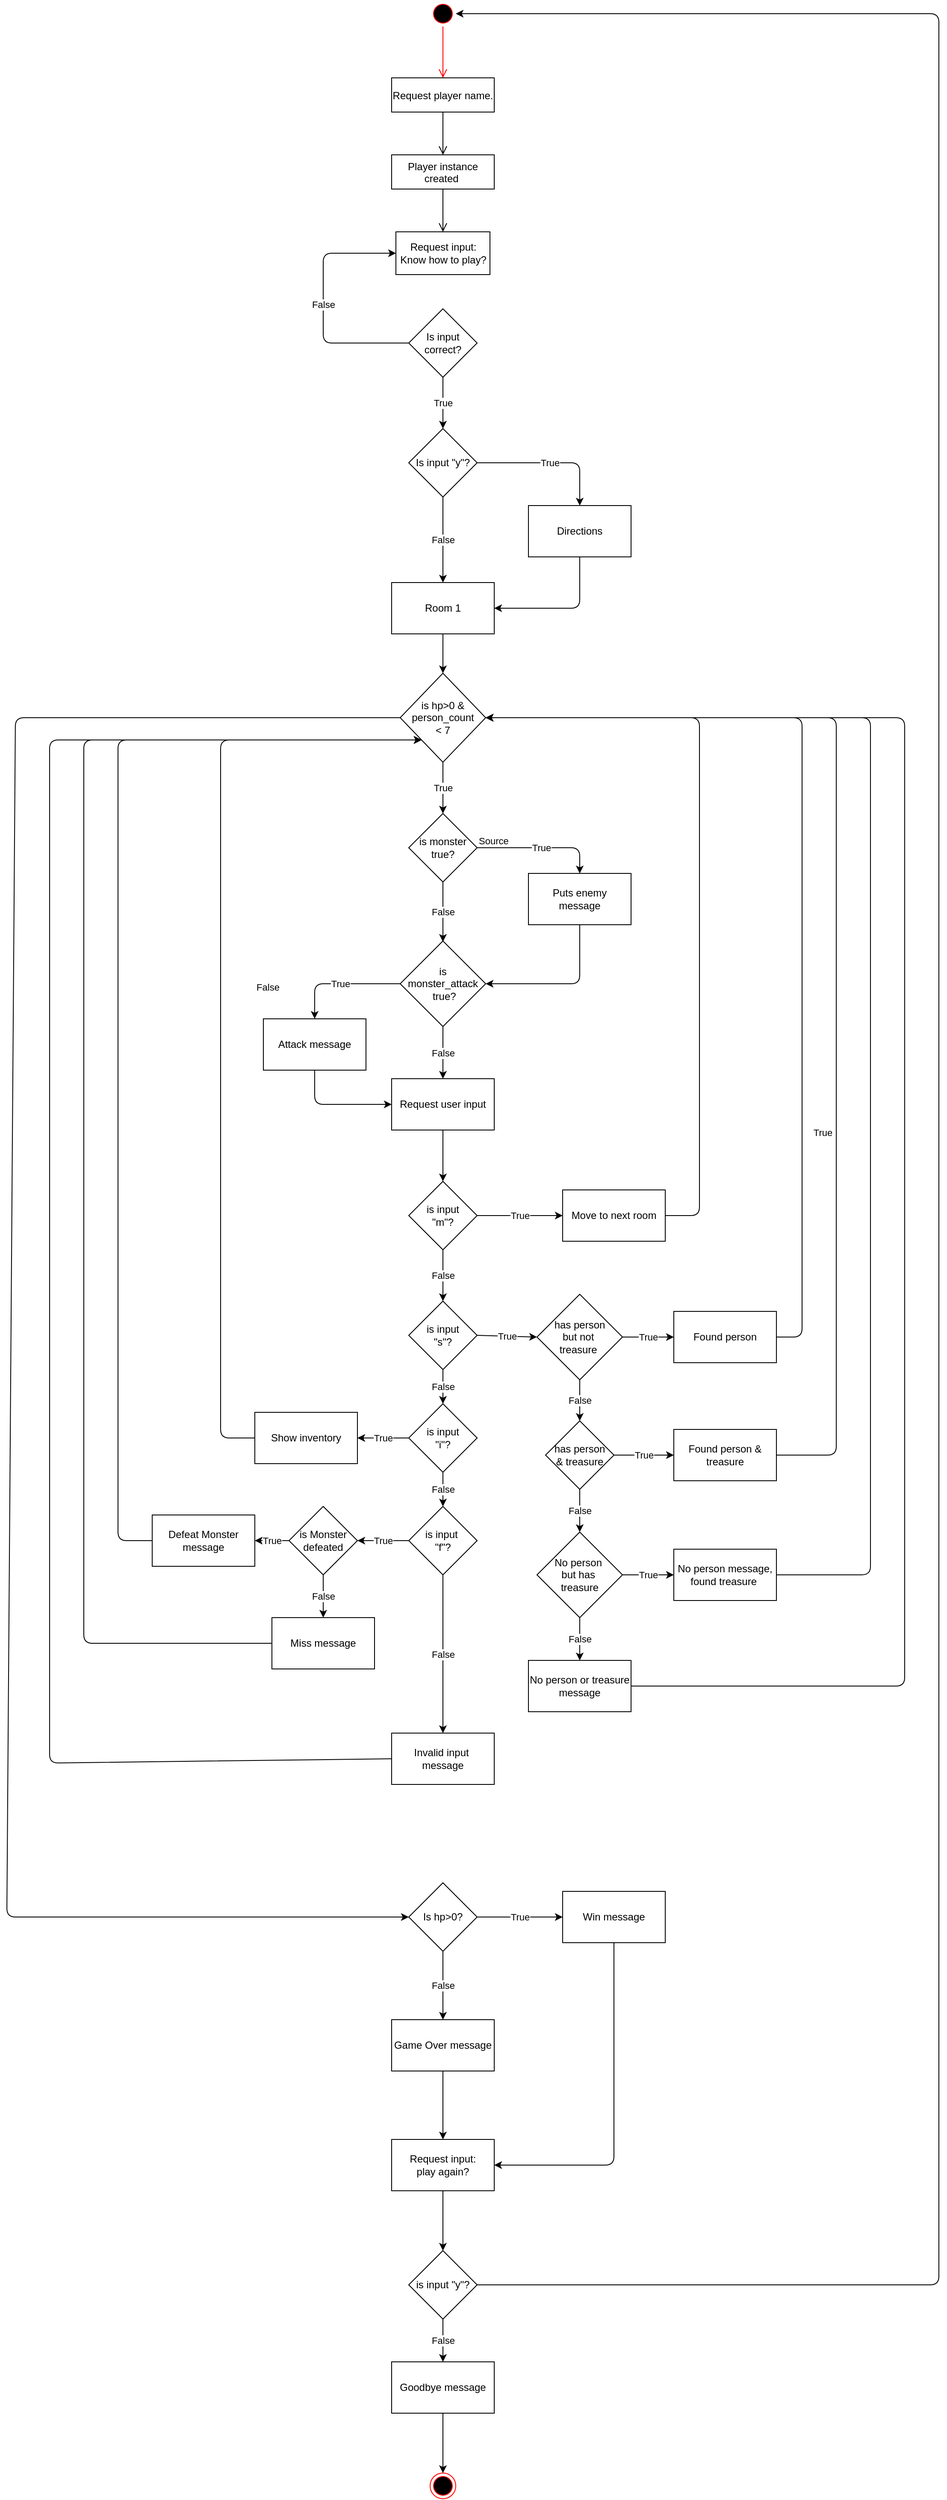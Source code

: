 <mxfile version="14.5.1" type="device"><diagram name="Page-1" id="e7e014a7-5840-1c2e-5031-d8a46d1fe8dd"><mxGraphModel dx="1577" dy="1023" grid="1" gridSize="10" guides="1" tooltips="1" connect="1" arrows="1" fold="1" page="1" pageScale="1" pageWidth="1169" pageHeight="826" background="#ffffff" math="0" shadow="0"><root><mxCell id="0"/><mxCell id="1" parent="0"/><mxCell id="lTZF57YdYYi-xxt3g7h9-41" value="" style="ellipse;html=1;shape=startState;fillColor=#000000;strokeColor=#ff0000;" vertex="1" parent="1"><mxGeometry x="565" y="40" width="30" height="30" as="geometry"/></mxCell><mxCell id="lTZF57YdYYi-xxt3g7h9-42" value="" style="edgeStyle=orthogonalEdgeStyle;html=1;verticalAlign=bottom;endArrow=open;endSize=8;strokeColor=#ff0000;entryX=0.5;entryY=0;entryDx=0;entryDy=0;" edge="1" source="lTZF57YdYYi-xxt3g7h9-41" parent="1" target="lTZF57YdYYi-xxt3g7h9-46"><mxGeometry relative="1" as="geometry"><mxPoint x="585" y="130" as="targetPoint"/></mxGeometry></mxCell><mxCell id="lTZF57YdYYi-xxt3g7h9-46" value="Request player name." style="fontStyle=0;" vertex="1" parent="1"><mxGeometry x="520" y="130" width="120" height="40" as="geometry"/></mxCell><mxCell id="lTZF57YdYYi-xxt3g7h9-47" value="Player instance&#10;created " style="fontStyle=0;" vertex="1" parent="1"><mxGeometry x="520" y="220" width="120" height="40" as="geometry"/></mxCell><mxCell id="lTZF57YdYYi-xxt3g7h9-48" value="" style="endArrow=open;startArrow=none;endFill=0;startFill=0;endSize=8;html=1;verticalAlign=bottom;labelBackgroundColor=none;strokeWidth=1;exitX=0.5;exitY=1;exitDx=0;exitDy=0;entryX=0.5;entryY=0;entryDx=0;entryDy=0;" edge="1" parent="1" source="lTZF57YdYYi-xxt3g7h9-46" target="lTZF57YdYYi-xxt3g7h9-47"><mxGeometry width="160" relative="1" as="geometry"><mxPoint x="540" y="250" as="sourcePoint"/><mxPoint x="700" y="250" as="targetPoint"/></mxGeometry></mxCell><mxCell id="lTZF57YdYYi-xxt3g7h9-50" value="" style="endArrow=open;startArrow=none;endFill=0;startFill=0;endSize=8;html=1;verticalAlign=bottom;labelBackgroundColor=none;strokeWidth=1;exitX=0.5;exitY=1;exitDx=0;exitDy=0;entryX=0.5;entryY=0;entryDx=0;entryDy=0;" edge="1" parent="1" source="lTZF57YdYYi-xxt3g7h9-47"><mxGeometry width="160" relative="1" as="geometry"><mxPoint x="540" y="430" as="sourcePoint"/><mxPoint x="580" y="310" as="targetPoint"/></mxGeometry></mxCell><mxCell id="lTZF57YdYYi-xxt3g7h9-70" value="Request input:&lt;br&gt;Know how to play?" style="html=1;" vertex="1" parent="1"><mxGeometry x="525" y="310" width="110" height="50" as="geometry"/></mxCell><mxCell id="lTZF57YdYYi-xxt3g7h9-71" value="Is input&lt;br&gt;correct?" style="rhombus;whiteSpace=wrap;html=1;" vertex="1" parent="1"><mxGeometry x="540" y="400" width="80" height="80" as="geometry"/></mxCell><mxCell id="lTZF57YdYYi-xxt3g7h9-73" value="" style="endArrow=classic;html=1;exitX=0;exitY=0.5;exitDx=0;exitDy=0;entryX=0;entryY=0.5;entryDx=0;entryDy=0;" edge="1" parent="1" source="lTZF57YdYYi-xxt3g7h9-71" target="lTZF57YdYYi-xxt3g7h9-70"><mxGeometry relative="1" as="geometry"><mxPoint x="520" y="490" as="sourcePoint"/><mxPoint x="440" y="330" as="targetPoint"/><Array as="points"><mxPoint x="440" y="440"/><mxPoint x="440" y="335"/></Array></mxGeometry></mxCell><mxCell id="lTZF57YdYYi-xxt3g7h9-74" value="False" style="edgeLabel;resizable=0;html=1;align=center;verticalAlign=middle;" connectable="0" vertex="1" parent="lTZF57YdYYi-xxt3g7h9-73"><mxGeometry relative="1" as="geometry"/></mxCell><mxCell id="lTZF57YdYYi-xxt3g7h9-76" value="Is input &quot;y&quot;?" style="rhombus;whiteSpace=wrap;html=1;" vertex="1" parent="1"><mxGeometry x="540" y="540.0" width="80" height="80" as="geometry"/></mxCell><mxCell id="lTZF57YdYYi-xxt3g7h9-77" value="" style="endArrow=classic;html=1;entryX=0.5;entryY=0;entryDx=0;entryDy=0;exitX=0.5;exitY=1;exitDx=0;exitDy=0;" edge="1" parent="1" source="lTZF57YdYYi-xxt3g7h9-71" target="lTZF57YdYYi-xxt3g7h9-76"><mxGeometry relative="1" as="geometry"><mxPoint x="520" y="480" as="sourcePoint"/><mxPoint x="620" y="480" as="targetPoint"/></mxGeometry></mxCell><mxCell id="lTZF57YdYYi-xxt3g7h9-78" value="True" style="edgeLabel;resizable=0;html=1;align=center;verticalAlign=middle;" connectable="0" vertex="1" parent="lTZF57YdYYi-xxt3g7h9-77"><mxGeometry relative="1" as="geometry"/></mxCell><mxCell id="lTZF57YdYYi-xxt3g7h9-79" value="Directions" style="rounded=0;whiteSpace=wrap;html=1;" vertex="1" parent="1"><mxGeometry x="680" y="630" width="120" height="60" as="geometry"/></mxCell><mxCell id="lTZF57YdYYi-xxt3g7h9-80" value="Room 1" style="rounded=0;whiteSpace=wrap;html=1;" vertex="1" parent="1"><mxGeometry x="520" y="720" width="120" height="60" as="geometry"/></mxCell><mxCell id="lTZF57YdYYi-xxt3g7h9-81" value="" style="endArrow=classic;html=1;exitX=0.5;exitY=1;exitDx=0;exitDy=0;entryX=0.5;entryY=0;entryDx=0;entryDy=0;" edge="1" parent="1" source="lTZF57YdYYi-xxt3g7h9-76" target="lTZF57YdYYi-xxt3g7h9-80"><mxGeometry relative="1" as="geometry"><mxPoint x="520" y="710" as="sourcePoint"/><mxPoint x="620" y="710" as="targetPoint"/></mxGeometry></mxCell><mxCell id="lTZF57YdYYi-xxt3g7h9-82" value="False" style="edgeLabel;resizable=0;html=1;align=center;verticalAlign=middle;" connectable="0" vertex="1" parent="lTZF57YdYYi-xxt3g7h9-81"><mxGeometry relative="1" as="geometry"/></mxCell><mxCell id="lTZF57YdYYi-xxt3g7h9-83" value="" style="endArrow=classic;html=1;exitX=1;exitY=0.5;exitDx=0;exitDy=0;entryX=0.5;entryY=0;entryDx=0;entryDy=0;" edge="1" parent="1" source="lTZF57YdYYi-xxt3g7h9-76" target="lTZF57YdYYi-xxt3g7h9-79"><mxGeometry relative="1" as="geometry"><mxPoint x="520" y="710" as="sourcePoint"/><mxPoint x="620" y="710" as="targetPoint"/><Array as="points"><mxPoint x="740" y="580"/></Array></mxGeometry></mxCell><mxCell id="lTZF57YdYYi-xxt3g7h9-84" value="True" style="edgeLabel;resizable=0;html=1;align=center;verticalAlign=middle;" connectable="0" vertex="1" parent="lTZF57YdYYi-xxt3g7h9-83"><mxGeometry relative="1" as="geometry"/></mxCell><mxCell id="lTZF57YdYYi-xxt3g7h9-85" value="" style="endArrow=classic;html=1;exitX=0.5;exitY=1;exitDx=0;exitDy=0;entryX=1;entryY=0.5;entryDx=0;entryDy=0;" edge="1" parent="1" source="lTZF57YdYYi-xxt3g7h9-79" target="lTZF57YdYYi-xxt3g7h9-80"><mxGeometry width="50" height="50" relative="1" as="geometry"><mxPoint x="550" y="880" as="sourcePoint"/><mxPoint x="600" y="830" as="targetPoint"/><Array as="points"><mxPoint x="740" y="750"/></Array></mxGeometry></mxCell><mxCell id="lTZF57YdYYi-xxt3g7h9-86" value="is hp&amp;gt;0 &amp;amp;&lt;br&gt;person_count&lt;br&gt;&amp;lt; 7" style="rhombus;whiteSpace=wrap;html=1;" vertex="1" parent="1"><mxGeometry x="530" y="826" width="100" height="104" as="geometry"/></mxCell><mxCell id="lTZF57YdYYi-xxt3g7h9-87" value="" style="endArrow=classic;html=1;exitX=0.5;exitY=1;exitDx=0;exitDy=0;entryX=0.5;entryY=0;entryDx=0;entryDy=0;" edge="1" parent="1" source="lTZF57YdYYi-xxt3g7h9-80" target="lTZF57YdYYi-xxt3g7h9-86"><mxGeometry width="50" height="50" relative="1" as="geometry"><mxPoint x="550" y="910" as="sourcePoint"/><mxPoint x="600" y="860" as="targetPoint"/></mxGeometry></mxCell><mxCell id="lTZF57YdYYi-xxt3g7h9-88" value="" style="endArrow=classic;html=1;exitX=0;exitY=0.5;exitDx=0;exitDy=0;" edge="1" parent="1" source="lTZF57YdYYi-xxt3g7h9-86" target="lTZF57YdYYi-xxt3g7h9-175"><mxGeometry relative="1" as="geometry"><mxPoint x="520" y="920" as="sourcePoint"/><mxPoint x="80" y="2170" as="targetPoint"/><Array as="points"><mxPoint x="80" y="878"/><mxPoint x="70" y="2280"/></Array></mxGeometry></mxCell><mxCell id="lTZF57YdYYi-xxt3g7h9-89" value="False" style="edgeLabel;resizable=0;html=1;align=center;verticalAlign=middle;" connectable="0" vertex="1" parent="lTZF57YdYYi-xxt3g7h9-88"><mxGeometry relative="1" as="geometry"><mxPoint x="300" y="-396" as="offset"/></mxGeometry></mxCell><mxCell id="lTZF57YdYYi-xxt3g7h9-90" value="" style="endArrow=classic;html=1;exitX=0.5;exitY=1;exitDx=0;exitDy=0;" edge="1" parent="1" source="lTZF57YdYYi-xxt3g7h9-86"><mxGeometry relative="1" as="geometry"><mxPoint x="520" y="920" as="sourcePoint"/><mxPoint x="580" y="990" as="targetPoint"/></mxGeometry></mxCell><mxCell id="lTZF57YdYYi-xxt3g7h9-91" value="True" style="edgeLabel;resizable=0;html=1;align=center;verticalAlign=middle;" connectable="0" vertex="1" parent="lTZF57YdYYi-xxt3g7h9-90"><mxGeometry relative="1" as="geometry"/></mxCell><mxCell id="lTZF57YdYYi-xxt3g7h9-92" value="is monster&lt;br&gt;true?" style="rhombus;whiteSpace=wrap;html=1;" vertex="1" parent="1"><mxGeometry x="540" y="990" width="80" height="80" as="geometry"/></mxCell><mxCell id="lTZF57YdYYi-xxt3g7h9-94" value="Puts enemy &lt;br&gt;message" style="rounded=0;whiteSpace=wrap;html=1;" vertex="1" parent="1"><mxGeometry x="680" y="1060" width="120" height="60" as="geometry"/></mxCell><mxCell id="lTZF57YdYYi-xxt3g7h9-95" value="" style="endArrow=classic;html=1;exitX=1;exitY=0.5;exitDx=0;exitDy=0;entryX=0.5;entryY=0;entryDx=0;entryDy=0;" edge="1" parent="1" source="lTZF57YdYYi-xxt3g7h9-92" target="lTZF57YdYYi-xxt3g7h9-94"><mxGeometry relative="1" as="geometry"><mxPoint x="490" y="1050" as="sourcePoint"/><mxPoint x="650" y="1050" as="targetPoint"/><Array as="points"><mxPoint x="740" y="1030"/></Array></mxGeometry></mxCell><mxCell id="lTZF57YdYYi-xxt3g7h9-96" value="True" style="edgeLabel;resizable=0;html=1;align=center;verticalAlign=middle;" connectable="0" vertex="1" parent="lTZF57YdYYi-xxt3g7h9-95"><mxGeometry relative="1" as="geometry"/></mxCell><mxCell id="lTZF57YdYYi-xxt3g7h9-97" value="Source" style="edgeLabel;resizable=0;html=1;align=left;verticalAlign=bottom;" connectable="0" vertex="1" parent="lTZF57YdYYi-xxt3g7h9-95"><mxGeometry x="-1" relative="1" as="geometry"/></mxCell><mxCell id="lTZF57YdYYi-xxt3g7h9-98" value="" style="endArrow=classic;html=1;exitX=0.5;exitY=1;exitDx=0;exitDy=0;entryX=0.5;entryY=0;entryDx=0;entryDy=0;" edge="1" parent="1" source="lTZF57YdYYi-xxt3g7h9-92"><mxGeometry relative="1" as="geometry"><mxPoint x="520" y="1050" as="sourcePoint"/><mxPoint x="580" y="1140" as="targetPoint"/></mxGeometry></mxCell><mxCell id="lTZF57YdYYi-xxt3g7h9-99" value="False" style="edgeLabel;resizable=0;html=1;align=center;verticalAlign=middle;" connectable="0" vertex="1" parent="lTZF57YdYYi-xxt3g7h9-98"><mxGeometry relative="1" as="geometry"/></mxCell><mxCell id="lTZF57YdYYi-xxt3g7h9-100" value="" style="endArrow=classic;html=1;exitX=0.5;exitY=1;exitDx=0;exitDy=0;entryX=1;entryY=0.5;entryDx=0;entryDy=0;" edge="1" parent="1" source="lTZF57YdYYi-xxt3g7h9-94" target="lTZF57YdYYi-xxt3g7h9-101"><mxGeometry width="50" height="50" relative="1" as="geometry"><mxPoint x="550" y="1070" as="sourcePoint"/><mxPoint x="640" y="1170" as="targetPoint"/><Array as="points"><mxPoint x="740" y="1189"/></Array></mxGeometry></mxCell><mxCell id="lTZF57YdYYi-xxt3g7h9-101" value="is &lt;br&gt;monster_attack&lt;br&gt;&amp;nbsp;true?" style="rhombus;whiteSpace=wrap;html=1;" vertex="1" parent="1"><mxGeometry x="530" y="1139" width="100" height="100" as="geometry"/></mxCell><mxCell id="lTZF57YdYYi-xxt3g7h9-102" value="Request user input" style="rounded=0;whiteSpace=wrap;html=1;" vertex="1" parent="1"><mxGeometry x="520" y="1300" width="120" height="60" as="geometry"/></mxCell><mxCell id="lTZF57YdYYi-xxt3g7h9-103" value="Attack message" style="rounded=0;whiteSpace=wrap;html=1;" vertex="1" parent="1"><mxGeometry x="370" y="1230" width="120" height="60" as="geometry"/></mxCell><mxCell id="lTZF57YdYYi-xxt3g7h9-105" value="" style="endArrow=classic;html=1;entryX=0.5;entryY=0;entryDx=0;entryDy=0;exitX=0;exitY=0.5;exitDx=0;exitDy=0;" edge="1" parent="1" source="lTZF57YdYYi-xxt3g7h9-101" target="lTZF57YdYYi-xxt3g7h9-103"><mxGeometry relative="1" as="geometry"><mxPoint x="520" y="1260" as="sourcePoint"/><mxPoint x="620" y="1260" as="targetPoint"/><Array as="points"><mxPoint x="430" y="1189"/></Array></mxGeometry></mxCell><mxCell id="lTZF57YdYYi-xxt3g7h9-106" value="True" style="edgeLabel;resizable=0;html=1;align=center;verticalAlign=middle;" connectable="0" vertex="1" parent="lTZF57YdYYi-xxt3g7h9-105"><mxGeometry relative="1" as="geometry"/></mxCell><mxCell id="lTZF57YdYYi-xxt3g7h9-108" value="" style="endArrow=classic;html=1;exitX=0.5;exitY=1;exitDx=0;exitDy=0;entryX=0.5;entryY=0;entryDx=0;entryDy=0;" edge="1" parent="1" source="lTZF57YdYYi-xxt3g7h9-101" target="lTZF57YdYYi-xxt3g7h9-102"><mxGeometry relative="1" as="geometry"><mxPoint x="520" y="1420" as="sourcePoint"/><mxPoint x="620" y="1420" as="targetPoint"/></mxGeometry></mxCell><mxCell id="lTZF57YdYYi-xxt3g7h9-109" value="False" style="edgeLabel;resizable=0;html=1;align=center;verticalAlign=middle;" connectable="0" vertex="1" parent="lTZF57YdYYi-xxt3g7h9-108"><mxGeometry relative="1" as="geometry"/></mxCell><mxCell id="lTZF57YdYYi-xxt3g7h9-110" value="" style="endArrow=classic;html=1;exitX=0.5;exitY=1;exitDx=0;exitDy=0;entryX=0;entryY=0.5;entryDx=0;entryDy=0;" edge="1" parent="1" source="lTZF57YdYYi-xxt3g7h9-103" target="lTZF57YdYYi-xxt3g7h9-102"><mxGeometry width="50" height="50" relative="1" as="geometry"><mxPoint x="550" y="1450" as="sourcePoint"/><mxPoint x="600" y="1400" as="targetPoint"/><Array as="points"><mxPoint x="430" y="1330"/></Array></mxGeometry></mxCell><mxCell id="lTZF57YdYYi-xxt3g7h9-113" value="is input&lt;br&gt;&quot;m&quot;?" style="rhombus;whiteSpace=wrap;html=1;" vertex="1" parent="1"><mxGeometry x="540" y="1420" width="80" height="80" as="geometry"/></mxCell><mxCell id="lTZF57YdYYi-xxt3g7h9-114" value="Move to next room" style="rounded=0;whiteSpace=wrap;html=1;" vertex="1" parent="1"><mxGeometry x="720" y="1430" width="120" height="60" as="geometry"/></mxCell><mxCell id="lTZF57YdYYi-xxt3g7h9-115" value="is input&lt;br&gt;&quot;s&quot;?" style="rhombus;whiteSpace=wrap;html=1;" vertex="1" parent="1"><mxGeometry x="540" y="1560" width="80" height="80" as="geometry"/></mxCell><mxCell id="lTZF57YdYYi-xxt3g7h9-116" value="" style="endArrow=classic;html=1;exitX=0.5;exitY=1;exitDx=0;exitDy=0;entryX=0.5;entryY=0;entryDx=0;entryDy=0;" edge="1" parent="1" source="lTZF57YdYYi-xxt3g7h9-102" target="lTZF57YdYYi-xxt3g7h9-113"><mxGeometry width="50" height="50" relative="1" as="geometry"><mxPoint x="520" y="1560" as="sourcePoint"/><mxPoint x="570" y="1510" as="targetPoint"/></mxGeometry></mxCell><mxCell id="lTZF57YdYYi-xxt3g7h9-117" value="" style="endArrow=classic;html=1;exitX=1;exitY=0.5;exitDx=0;exitDy=0;entryX=0;entryY=0.5;entryDx=0;entryDy=0;" edge="1" parent="1" source="lTZF57YdYYi-xxt3g7h9-113" target="lTZF57YdYYi-xxt3g7h9-114"><mxGeometry relative="1" as="geometry"><mxPoint x="500" y="1530" as="sourcePoint"/><mxPoint x="600" y="1530" as="targetPoint"/></mxGeometry></mxCell><mxCell id="lTZF57YdYYi-xxt3g7h9-118" value="True" style="edgeLabel;resizable=0;html=1;align=center;verticalAlign=middle;" connectable="0" vertex="1" parent="lTZF57YdYYi-xxt3g7h9-117"><mxGeometry relative="1" as="geometry"/></mxCell><mxCell id="lTZF57YdYYi-xxt3g7h9-119" value="" style="endArrow=classic;html=1;exitX=0.5;exitY=1;exitDx=0;exitDy=0;entryX=0.5;entryY=0;entryDx=0;entryDy=0;" edge="1" parent="1" source="lTZF57YdYYi-xxt3g7h9-113" target="lTZF57YdYYi-xxt3g7h9-115"><mxGeometry relative="1" as="geometry"><mxPoint x="500" y="1530" as="sourcePoint"/><mxPoint x="600" y="1530" as="targetPoint"/></mxGeometry></mxCell><mxCell id="lTZF57YdYYi-xxt3g7h9-120" value="False" style="edgeLabel;resizable=0;html=1;align=center;verticalAlign=middle;" connectable="0" vertex="1" parent="lTZF57YdYYi-xxt3g7h9-119"><mxGeometry relative="1" as="geometry"/></mxCell><mxCell id="lTZF57YdYYi-xxt3g7h9-122" value="has person&lt;br&gt;but not&amp;nbsp;&lt;br&gt;treasure&amp;nbsp;" style="rhombus;whiteSpace=wrap;html=1;" vertex="1" parent="1"><mxGeometry x="690" y="1552" width="100" height="100" as="geometry"/></mxCell><mxCell id="lTZF57YdYYi-xxt3g7h9-123" value="" style="endArrow=classic;html=1;exitX=1;exitY=0.5;exitDx=0;exitDy=0;entryX=1;entryY=0.5;entryDx=0;entryDy=0;" edge="1" parent="1" source="lTZF57YdYYi-xxt3g7h9-114" target="lTZF57YdYYi-xxt3g7h9-86"><mxGeometry width="50" height="50" relative="1" as="geometry"><mxPoint x="880" y="1400" as="sourcePoint"/><mxPoint x="850" y="1030" as="targetPoint"/><Array as="points"><mxPoint x="880" y="1460"/><mxPoint x="880" y="878"/></Array></mxGeometry></mxCell><mxCell id="lTZF57YdYYi-xxt3g7h9-124" value="" style="endArrow=classic;html=1;exitX=1;exitY=0.5;exitDx=0;exitDy=0;entryX=0;entryY=0.5;entryDx=0;entryDy=0;" edge="1" parent="1" source="lTZF57YdYYi-xxt3g7h9-115" target="lTZF57YdYYi-xxt3g7h9-122"><mxGeometry relative="1" as="geometry"><mxPoint x="670" y="1660" as="sourcePoint"/><mxPoint x="830" y="1660" as="targetPoint"/></mxGeometry></mxCell><mxCell id="lTZF57YdYYi-xxt3g7h9-125" value="True" style="edgeLabel;resizable=0;html=1;align=center;verticalAlign=middle;" connectable="0" vertex="1" parent="lTZF57YdYYi-xxt3g7h9-124"><mxGeometry relative="1" as="geometry"/></mxCell><mxCell id="lTZF57YdYYi-xxt3g7h9-127" value="Found person" style="rounded=0;whiteSpace=wrap;html=1;" vertex="1" parent="1"><mxGeometry x="850" y="1572" width="120" height="60" as="geometry"/></mxCell><mxCell id="lTZF57YdYYi-xxt3g7h9-128" value="has person&lt;br&gt;&amp;amp; treasure" style="rhombus;whiteSpace=wrap;html=1;" vertex="1" parent="1"><mxGeometry x="700" y="1700" width="80" height="80" as="geometry"/></mxCell><mxCell id="lTZF57YdYYi-xxt3g7h9-129" value="" style="endArrow=classic;html=1;exitX=1;exitY=0.5;exitDx=0;exitDy=0;entryX=0;entryY=0.5;entryDx=0;entryDy=0;" edge="1" parent="1" source="lTZF57YdYYi-xxt3g7h9-122" target="lTZF57YdYYi-xxt3g7h9-127"><mxGeometry relative="1" as="geometry"><mxPoint x="700" y="1800" as="sourcePoint"/><mxPoint x="800" y="1800" as="targetPoint"/></mxGeometry></mxCell><mxCell id="lTZF57YdYYi-xxt3g7h9-130" value="True" style="edgeLabel;resizable=0;html=1;align=center;verticalAlign=middle;" connectable="0" vertex="1" parent="lTZF57YdYYi-xxt3g7h9-129"><mxGeometry relative="1" as="geometry"/></mxCell><mxCell id="lTZF57YdYYi-xxt3g7h9-131" value="" style="endArrow=classic;html=1;exitX=0.5;exitY=1;exitDx=0;exitDy=0;" edge="1" parent="1" source="lTZF57YdYYi-xxt3g7h9-122" target="lTZF57YdYYi-xxt3g7h9-128"><mxGeometry relative="1" as="geometry"><mxPoint x="700" y="1800" as="sourcePoint"/><mxPoint x="800" y="1800" as="targetPoint"/></mxGeometry></mxCell><mxCell id="lTZF57YdYYi-xxt3g7h9-132" value="False" style="edgeLabel;resizable=0;html=1;align=center;verticalAlign=middle;" connectable="0" vertex="1" parent="lTZF57YdYYi-xxt3g7h9-131"><mxGeometry relative="1" as="geometry"/></mxCell><mxCell id="lTZF57YdYYi-xxt3g7h9-133" value="Found person &amp;amp; treasure" style="rounded=0;whiteSpace=wrap;html=1;" vertex="1" parent="1"><mxGeometry x="850" y="1710" width="120" height="60" as="geometry"/></mxCell><mxCell id="lTZF57YdYYi-xxt3g7h9-134" value="No person&amp;nbsp;&lt;br&gt;but has&amp;nbsp;&lt;br&gt;treasure" style="rhombus;whiteSpace=wrap;html=1;" vertex="1" parent="1"><mxGeometry x="690" y="1830" width="100" height="100" as="geometry"/></mxCell><mxCell id="lTZF57YdYYi-xxt3g7h9-135" value="" style="endArrow=classic;html=1;exitX=1;exitY=0.5;exitDx=0;exitDy=0;entryX=0;entryY=0.5;entryDx=0;entryDy=0;" edge="1" parent="1" source="lTZF57YdYYi-xxt3g7h9-128" target="lTZF57YdYYi-xxt3g7h9-133"><mxGeometry relative="1" as="geometry"><mxPoint x="700" y="1780" as="sourcePoint"/><mxPoint x="800" y="1780" as="targetPoint"/></mxGeometry></mxCell><mxCell id="lTZF57YdYYi-xxt3g7h9-136" value="True" style="edgeLabel;resizable=0;html=1;align=center;verticalAlign=middle;" connectable="0" vertex="1" parent="lTZF57YdYYi-xxt3g7h9-135"><mxGeometry relative="1" as="geometry"/></mxCell><mxCell id="lTZF57YdYYi-xxt3g7h9-137" value="" style="endArrow=classic;html=1;entryX=0.5;entryY=0;entryDx=0;entryDy=0;" edge="1" parent="1" target="lTZF57YdYYi-xxt3g7h9-134"><mxGeometry relative="1" as="geometry"><mxPoint x="740" y="1780" as="sourcePoint"/><mxPoint x="800" y="1780" as="targetPoint"/></mxGeometry></mxCell><mxCell id="lTZF57YdYYi-xxt3g7h9-138" value="False" style="edgeLabel;resizable=0;html=1;align=center;verticalAlign=middle;" connectable="0" vertex="1" parent="lTZF57YdYYi-xxt3g7h9-137"><mxGeometry relative="1" as="geometry"/></mxCell><mxCell id="lTZF57YdYYi-xxt3g7h9-139" value="No person message,&lt;br&gt;found treasure&amp;nbsp;" style="rounded=0;whiteSpace=wrap;html=1;" vertex="1" parent="1"><mxGeometry x="850" y="1850" width="120" height="60" as="geometry"/></mxCell><mxCell id="lTZF57YdYYi-xxt3g7h9-140" value="No person or treasure message" style="rounded=0;whiteSpace=wrap;html=1;" vertex="1" parent="1"><mxGeometry x="680" y="1980" width="120" height="60" as="geometry"/></mxCell><mxCell id="lTZF57YdYYi-xxt3g7h9-141" value="" style="endArrow=classic;html=1;exitX=1;exitY=0.5;exitDx=0;exitDy=0;entryX=0;entryY=0.5;entryDx=0;entryDy=0;" edge="1" parent="1" source="lTZF57YdYYi-xxt3g7h9-134" target="lTZF57YdYYi-xxt3g7h9-139"><mxGeometry relative="1" as="geometry"><mxPoint x="690" y="2010" as="sourcePoint"/><mxPoint x="790" y="2010" as="targetPoint"/></mxGeometry></mxCell><mxCell id="lTZF57YdYYi-xxt3g7h9-142" value="True" style="edgeLabel;resizable=0;html=1;align=center;verticalAlign=middle;" connectable="0" vertex="1" parent="lTZF57YdYYi-xxt3g7h9-141"><mxGeometry relative="1" as="geometry"/></mxCell><mxCell id="lTZF57YdYYi-xxt3g7h9-143" value="" style="endArrow=classic;html=1;exitX=0.5;exitY=1;exitDx=0;exitDy=0;entryX=0.5;entryY=0;entryDx=0;entryDy=0;" edge="1" parent="1" source="lTZF57YdYYi-xxt3g7h9-134" target="lTZF57YdYYi-xxt3g7h9-140"><mxGeometry relative="1" as="geometry"><mxPoint x="690" y="2010" as="sourcePoint"/><mxPoint x="790" y="2010" as="targetPoint"/></mxGeometry></mxCell><mxCell id="lTZF57YdYYi-xxt3g7h9-144" value="False" style="edgeLabel;resizable=0;html=1;align=center;verticalAlign=middle;" connectable="0" vertex="1" parent="lTZF57YdYYi-xxt3g7h9-143"><mxGeometry relative="1" as="geometry"/></mxCell><mxCell id="lTZF57YdYYi-xxt3g7h9-145" value="" style="endArrow=classic;html=1;exitX=1;exitY=0.5;exitDx=0;exitDy=0;entryX=1;entryY=0.5;entryDx=0;entryDy=0;" edge="1" parent="1" source="lTZF57YdYYi-xxt3g7h9-127" target="lTZF57YdYYi-xxt3g7h9-86"><mxGeometry width="50" height="50" relative="1" as="geometry"><mxPoint x="710" y="1730" as="sourcePoint"/><mxPoint x="630" y="880" as="targetPoint"/><Array as="points"><mxPoint x="1000" y="1602"/><mxPoint x="1000" y="878"/></Array></mxGeometry></mxCell><mxCell id="lTZF57YdYYi-xxt3g7h9-146" value="" style="endArrow=classic;html=1;entryX=1;entryY=0.5;entryDx=0;entryDy=0;exitX=1;exitY=0.5;exitDx=0;exitDy=0;" edge="1" parent="1" source="lTZF57YdYYi-xxt3g7h9-133" target="lTZF57YdYYi-xxt3g7h9-86"><mxGeometry width="50" height="50" relative="1" as="geometry"><mxPoint x="940" y="1690" as="sourcePoint"/><mxPoint x="690" y="980" as="targetPoint"/><Array as="points"><mxPoint x="1040" y="1740"/><mxPoint x="1040" y="878"/></Array></mxGeometry></mxCell><mxCell id="lTZF57YdYYi-xxt3g7h9-147" value="" style="endArrow=classic;html=1;entryX=1;entryY=0.5;entryDx=0;entryDy=0;exitX=1;exitY=0.5;exitDx=0;exitDy=0;" edge="1" parent="1" source="lTZF57YdYYi-xxt3g7h9-139" target="lTZF57YdYYi-xxt3g7h9-86"><mxGeometry width="50" height="50" relative="1" as="geometry"><mxPoint x="710" y="1790" as="sourcePoint"/><mxPoint x="640" y="960" as="targetPoint"/><Array as="points"><mxPoint x="1080" y="1880"/><mxPoint x="1080" y="878"/></Array></mxGeometry></mxCell><mxCell id="lTZF57YdYYi-xxt3g7h9-148" value="" style="endArrow=classic;html=1;entryX=1;entryY=0.5;entryDx=0;entryDy=0;exitX=1;exitY=0.5;exitDx=0;exitDy=0;" edge="1" parent="1" source="lTZF57YdYYi-xxt3g7h9-140" target="lTZF57YdYYi-xxt3g7h9-86"><mxGeometry width="50" height="50" relative="1" as="geometry"><mxPoint x="710" y="1950" as="sourcePoint"/><mxPoint x="820" y="1040" as="targetPoint"/><Array as="points"><mxPoint x="1120" y="2010"/><mxPoint x="1120" y="878"/></Array></mxGeometry></mxCell><mxCell id="lTZF57YdYYi-xxt3g7h9-149" value="is input&lt;br&gt;&quot;i&quot;?" style="rhombus;whiteSpace=wrap;html=1;" vertex="1" parent="1"><mxGeometry x="540" y="1680" width="80" height="80" as="geometry"/></mxCell><mxCell id="lTZF57YdYYi-xxt3g7h9-150" value="is input&amp;nbsp;&lt;br&gt;&quot;f&quot;?" style="rhombus;whiteSpace=wrap;html=1;" vertex="1" parent="1"><mxGeometry x="540" y="1800" width="80" height="80" as="geometry"/></mxCell><mxCell id="lTZF57YdYYi-xxt3g7h9-151" value="Show inventory" style="rounded=0;whiteSpace=wrap;html=1;" vertex="1" parent="1"><mxGeometry x="360" y="1690" width="120" height="60" as="geometry"/></mxCell><mxCell id="lTZF57YdYYi-xxt3g7h9-152" value="" style="endArrow=classic;html=1;exitX=0.5;exitY=1;exitDx=0;exitDy=0;" edge="1" parent="1" source="lTZF57YdYYi-xxt3g7h9-115" target="lTZF57YdYYi-xxt3g7h9-149"><mxGeometry relative="1" as="geometry"><mxPoint x="420" y="1740" as="sourcePoint"/><mxPoint x="520" y="1740" as="targetPoint"/></mxGeometry></mxCell><mxCell id="lTZF57YdYYi-xxt3g7h9-153" value="False" style="edgeLabel;resizable=0;html=1;align=center;verticalAlign=middle;" connectable="0" vertex="1" parent="lTZF57YdYYi-xxt3g7h9-152"><mxGeometry relative="1" as="geometry"/></mxCell><mxCell id="lTZF57YdYYi-xxt3g7h9-154" value="" style="endArrow=classic;html=1;exitX=0;exitY=0.5;exitDx=0;exitDy=0;entryX=1;entryY=0.5;entryDx=0;entryDy=0;" edge="1" parent="1" source="lTZF57YdYYi-xxt3g7h9-149" target="lTZF57YdYYi-xxt3g7h9-151"><mxGeometry relative="1" as="geometry"><mxPoint x="420" y="1740" as="sourcePoint"/><mxPoint x="520" y="1740" as="targetPoint"/></mxGeometry></mxCell><mxCell id="lTZF57YdYYi-xxt3g7h9-155" value="True" style="edgeLabel;resizable=0;html=1;align=center;verticalAlign=middle;" connectable="0" vertex="1" parent="lTZF57YdYYi-xxt3g7h9-154"><mxGeometry relative="1" as="geometry"/></mxCell><mxCell id="lTZF57YdYYi-xxt3g7h9-156" value="" style="endArrow=classic;html=1;exitX=0.5;exitY=1;exitDx=0;exitDy=0;entryX=0.5;entryY=0;entryDx=0;entryDy=0;" edge="1" parent="1" source="lTZF57YdYYi-xxt3g7h9-149" target="lTZF57YdYYi-xxt3g7h9-150"><mxGeometry relative="1" as="geometry"><mxPoint x="420" y="1740" as="sourcePoint"/><mxPoint x="520" y="1740" as="targetPoint"/></mxGeometry></mxCell><mxCell id="lTZF57YdYYi-xxt3g7h9-157" value="False" style="edgeLabel;resizable=0;html=1;align=center;verticalAlign=middle;" connectable="0" vertex="1" parent="lTZF57YdYYi-xxt3g7h9-156"><mxGeometry relative="1" as="geometry"/></mxCell><mxCell id="lTZF57YdYYi-xxt3g7h9-158" value="" style="endArrow=classic;html=1;entryX=0;entryY=1;entryDx=0;entryDy=0;exitX=0;exitY=0.5;exitDx=0;exitDy=0;" edge="1" parent="1" source="lTZF57YdYYi-xxt3g7h9-151" target="lTZF57YdYYi-xxt3g7h9-86"><mxGeometry width="50" height="50" relative="1" as="geometry"><mxPoint x="440" y="1500" as="sourcePoint"/><mxPoint x="470" y="1090" as="targetPoint"/><Array as="points"><mxPoint x="320" y="1720"/><mxPoint x="320" y="904"/></Array></mxGeometry></mxCell><mxCell id="lTZF57YdYYi-xxt3g7h9-160" value="is Monster&lt;br&gt;defeated" style="rhombus;whiteSpace=wrap;html=1;" vertex="1" parent="1"><mxGeometry x="400" y="1800" width="80" height="80" as="geometry"/></mxCell><mxCell id="lTZF57YdYYi-xxt3g7h9-161" value="Defeat Monster message" style="rounded=0;whiteSpace=wrap;html=1;" vertex="1" parent="1"><mxGeometry x="240" y="1810" width="120" height="60" as="geometry"/></mxCell><mxCell id="lTZF57YdYYi-xxt3g7h9-162" value="Miss message" style="rounded=0;whiteSpace=wrap;html=1;" vertex="1" parent="1"><mxGeometry x="380" y="1930" width="120" height="60" as="geometry"/></mxCell><mxCell id="lTZF57YdYYi-xxt3g7h9-163" value="" style="endArrow=classic;html=1;exitX=0;exitY=0.5;exitDx=0;exitDy=0;entryX=1;entryY=0.5;entryDx=0;entryDy=0;" edge="1" parent="1" source="lTZF57YdYYi-xxt3g7h9-150" target="lTZF57YdYYi-xxt3g7h9-160"><mxGeometry relative="1" as="geometry"><mxPoint x="420" y="1930" as="sourcePoint"/><mxPoint x="520" y="1930" as="targetPoint"/></mxGeometry></mxCell><mxCell id="lTZF57YdYYi-xxt3g7h9-164" value="True" style="edgeLabel;resizable=0;html=1;align=center;verticalAlign=middle;" connectable="0" vertex="1" parent="lTZF57YdYYi-xxt3g7h9-163"><mxGeometry relative="1" as="geometry"/></mxCell><mxCell id="lTZF57YdYYi-xxt3g7h9-165" value="" style="endArrow=classic;html=1;exitX=0;exitY=0.5;exitDx=0;exitDy=0;entryX=1;entryY=0.5;entryDx=0;entryDy=0;" edge="1" parent="1" source="lTZF57YdYYi-xxt3g7h9-160" target="lTZF57YdYYi-xxt3g7h9-161"><mxGeometry relative="1" as="geometry"><mxPoint x="420" y="1930" as="sourcePoint"/><mxPoint x="520" y="1930" as="targetPoint"/></mxGeometry></mxCell><mxCell id="lTZF57YdYYi-xxt3g7h9-166" value="True" style="edgeLabel;resizable=0;html=1;align=center;verticalAlign=middle;" connectable="0" vertex="1" parent="lTZF57YdYYi-xxt3g7h9-165"><mxGeometry relative="1" as="geometry"/></mxCell><mxCell id="lTZF57YdYYi-xxt3g7h9-167" value="" style="endArrow=classic;html=1;exitX=0.5;exitY=1;exitDx=0;exitDy=0;entryX=0.5;entryY=0;entryDx=0;entryDy=0;" edge="1" parent="1" source="lTZF57YdYYi-xxt3g7h9-160" target="lTZF57YdYYi-xxt3g7h9-162"><mxGeometry relative="1" as="geometry"><mxPoint x="420" y="1930" as="sourcePoint"/><mxPoint x="520" y="1930" as="targetPoint"/></mxGeometry></mxCell><mxCell id="lTZF57YdYYi-xxt3g7h9-168" value="False" style="edgeLabel;resizable=0;html=1;align=center;verticalAlign=middle;" connectable="0" vertex="1" parent="lTZF57YdYYi-xxt3g7h9-167"><mxGeometry relative="1" as="geometry"/></mxCell><mxCell id="lTZF57YdYYi-xxt3g7h9-169" value="" style="endArrow=classic;html=1;exitX=0;exitY=0.5;exitDx=0;exitDy=0;entryX=0;entryY=1;entryDx=0;entryDy=0;" edge="1" parent="1" source="lTZF57YdYYi-xxt3g7h9-161" target="lTZF57YdYYi-xxt3g7h9-86"><mxGeometry width="50" height="50" relative="1" as="geometry"><mxPoint x="450" y="1850" as="sourcePoint"/><mxPoint x="550" y="900" as="targetPoint"/><Array as="points"><mxPoint x="200" y="1840"/><mxPoint x="200" y="904"/></Array></mxGeometry></mxCell><mxCell id="lTZF57YdYYi-xxt3g7h9-170" value="" style="endArrow=classic;html=1;exitX=0;exitY=0.5;exitDx=0;exitDy=0;entryX=0;entryY=1;entryDx=0;entryDy=0;" edge="1" parent="1" source="lTZF57YdYYi-xxt3g7h9-162" target="lTZF57YdYYi-xxt3g7h9-86"><mxGeometry width="50" height="50" relative="1" as="geometry"><mxPoint x="450" y="1750" as="sourcePoint"/><mxPoint x="410" y="1420" as="targetPoint"/><Array as="points"><mxPoint x="160" y="1960"/><mxPoint x="160" y="904"/></Array></mxGeometry></mxCell><mxCell id="lTZF57YdYYi-xxt3g7h9-171" value="Invalid input&amp;nbsp; message" style="rounded=0;whiteSpace=wrap;html=1;" vertex="1" parent="1"><mxGeometry x="520" y="2065" width="120" height="60" as="geometry"/></mxCell><mxCell id="lTZF57YdYYi-xxt3g7h9-172" value="" style="endArrow=classic;html=1;exitX=0.5;exitY=1;exitDx=0;exitDy=0;entryX=0.5;entryY=0;entryDx=0;entryDy=0;" edge="1" parent="1" source="lTZF57YdYYi-xxt3g7h9-150" target="lTZF57YdYYi-xxt3g7h9-171"><mxGeometry relative="1" as="geometry"><mxPoint x="470" y="2070" as="sourcePoint"/><mxPoint x="570" y="2070" as="targetPoint"/></mxGeometry></mxCell><mxCell id="lTZF57YdYYi-xxt3g7h9-173" value="False" style="edgeLabel;resizable=0;html=1;align=center;verticalAlign=middle;" connectable="0" vertex="1" parent="lTZF57YdYYi-xxt3g7h9-172"><mxGeometry relative="1" as="geometry"/></mxCell><mxCell id="lTZF57YdYYi-xxt3g7h9-174" value="" style="endArrow=classic;html=1;exitX=0;exitY=0.5;exitDx=0;exitDy=0;entryX=0;entryY=1;entryDx=0;entryDy=0;" edge="1" parent="1" source="lTZF57YdYYi-xxt3g7h9-171" target="lTZF57YdYYi-xxt3g7h9-86"><mxGeometry width="50" height="50" relative="1" as="geometry"><mxPoint x="490" y="2090" as="sourcePoint"/><mxPoint x="500" y="1750" as="targetPoint"/><Array as="points"><mxPoint x="120" y="2100"/><mxPoint x="120" y="904"/></Array></mxGeometry></mxCell><mxCell id="lTZF57YdYYi-xxt3g7h9-175" value="Is hp&amp;gt;0?" style="rhombus;whiteSpace=wrap;html=1;" vertex="1" parent="1"><mxGeometry x="540" y="2240" width="80" height="80" as="geometry"/></mxCell><mxCell id="lTZF57YdYYi-xxt3g7h9-176" value="Win message" style="rounded=0;whiteSpace=wrap;html=1;" vertex="1" parent="1"><mxGeometry x="720" y="2250" width="120" height="60" as="geometry"/></mxCell><mxCell id="lTZF57YdYYi-xxt3g7h9-177" value="" style="endArrow=classic;html=1;exitX=1;exitY=0.5;exitDx=0;exitDy=0;entryX=0;entryY=0.5;entryDx=0;entryDy=0;" edge="1" parent="1" source="lTZF57YdYYi-xxt3g7h9-175" target="lTZF57YdYYi-xxt3g7h9-176"><mxGeometry relative="1" as="geometry"><mxPoint x="690" y="2360" as="sourcePoint"/><mxPoint x="790" y="2360" as="targetPoint"/></mxGeometry></mxCell><mxCell id="lTZF57YdYYi-xxt3g7h9-178" value="True" style="edgeLabel;resizable=0;html=1;align=center;verticalAlign=middle;" connectable="0" vertex="1" parent="lTZF57YdYYi-xxt3g7h9-177"><mxGeometry relative="1" as="geometry"/></mxCell><mxCell id="lTZF57YdYYi-xxt3g7h9-179" value="Game Over message" style="rounded=0;whiteSpace=wrap;html=1;" vertex="1" parent="1"><mxGeometry x="520" y="2400" width="120" height="60" as="geometry"/></mxCell><mxCell id="lTZF57YdYYi-xxt3g7h9-180" value="" style="endArrow=classic;html=1;exitX=0.5;exitY=1;exitDx=0;exitDy=0;entryX=0.5;entryY=0;entryDx=0;entryDy=0;" edge="1" parent="1" source="lTZF57YdYYi-xxt3g7h9-175" target="lTZF57YdYYi-xxt3g7h9-179"><mxGeometry relative="1" as="geometry"><mxPoint x="540" y="2380" as="sourcePoint"/><mxPoint x="640" y="2380" as="targetPoint"/></mxGeometry></mxCell><mxCell id="lTZF57YdYYi-xxt3g7h9-181" value="False" style="edgeLabel;resizable=0;html=1;align=center;verticalAlign=middle;" connectable="0" vertex="1" parent="lTZF57YdYYi-xxt3g7h9-180"><mxGeometry relative="1" as="geometry"/></mxCell><mxCell id="lTZF57YdYYi-xxt3g7h9-182" value="Request input:&lt;br&gt;play again?" style="rounded=0;whiteSpace=wrap;html=1;" vertex="1" parent="1"><mxGeometry x="520" y="2540" width="120" height="60" as="geometry"/></mxCell><mxCell id="lTZF57YdYYi-xxt3g7h9-183" value="is input &quot;y&quot;?" style="rhombus;whiteSpace=wrap;html=1;" vertex="1" parent="1"><mxGeometry x="540" y="2670" width="80" height="80" as="geometry"/></mxCell><mxCell id="lTZF57YdYYi-xxt3g7h9-184" value="Goodbye message" style="rounded=0;whiteSpace=wrap;html=1;" vertex="1" parent="1"><mxGeometry x="520" y="2800" width="120" height="60" as="geometry"/></mxCell><mxCell id="lTZF57YdYYi-xxt3g7h9-185" value="" style="ellipse;html=1;shape=endState;fillColor=#000000;strokeColor=#ff0000;" vertex="1" parent="1"><mxGeometry x="565" y="2930" width="30" height="30" as="geometry"/></mxCell><mxCell id="lTZF57YdYYi-xxt3g7h9-186" value="" style="endArrow=classic;html=1;exitX=0.5;exitY=1;exitDx=0;exitDy=0;entryX=0.5;entryY=0;entryDx=0;entryDy=0;" edge="1" parent="1" source="lTZF57YdYYi-xxt3g7h9-184" target="lTZF57YdYYi-xxt3g7h9-185"><mxGeometry width="50" height="50" relative="1" as="geometry"><mxPoint x="560" y="2810" as="sourcePoint"/><mxPoint x="580" y="2910" as="targetPoint"/></mxGeometry></mxCell><mxCell id="lTZF57YdYYi-xxt3g7h9-187" value="" style="endArrow=classic;html=1;exitX=0.5;exitY=1;exitDx=0;exitDy=0;entryX=1;entryY=0.5;entryDx=0;entryDy=0;" edge="1" parent="1" source="lTZF57YdYYi-xxt3g7h9-176" target="lTZF57YdYYi-xxt3g7h9-182"><mxGeometry width="50" height="50" relative="1" as="geometry"><mxPoint x="560" y="2550" as="sourcePoint"/><mxPoint x="610" y="2500" as="targetPoint"/><Array as="points"><mxPoint x="780" y="2570"/></Array></mxGeometry></mxCell><mxCell id="lTZF57YdYYi-xxt3g7h9-188" value="" style="endArrow=classic;html=1;exitX=0.5;exitY=1;exitDx=0;exitDy=0;entryX=0.5;entryY=0;entryDx=0;entryDy=0;" edge="1" parent="1" source="lTZF57YdYYi-xxt3g7h9-179" target="lTZF57YdYYi-xxt3g7h9-182"><mxGeometry width="50" height="50" relative="1" as="geometry"><mxPoint x="560" y="2550" as="sourcePoint"/><mxPoint x="610" y="2500" as="targetPoint"/></mxGeometry></mxCell><mxCell id="lTZF57YdYYi-xxt3g7h9-189" value="" style="endArrow=classic;html=1;exitX=0.5;exitY=1;exitDx=0;exitDy=0;entryX=0.5;entryY=0;entryDx=0;entryDy=0;" edge="1" parent="1" source="lTZF57YdYYi-xxt3g7h9-182" target="lTZF57YdYYi-xxt3g7h9-183"><mxGeometry width="50" height="50" relative="1" as="geometry"><mxPoint x="560" y="2680" as="sourcePoint"/><mxPoint x="610" y="2630" as="targetPoint"/></mxGeometry></mxCell><mxCell id="lTZF57YdYYi-xxt3g7h9-190" value="" style="endArrow=classic;html=1;exitX=0.5;exitY=1;exitDx=0;exitDy=0;entryX=0.5;entryY=0;entryDx=0;entryDy=0;" edge="1" parent="1" source="lTZF57YdYYi-xxt3g7h9-183" target="lTZF57YdYYi-xxt3g7h9-184"><mxGeometry relative="1" as="geometry"><mxPoint x="540" y="2790" as="sourcePoint"/><mxPoint x="640" y="2790" as="targetPoint"/></mxGeometry></mxCell><mxCell id="lTZF57YdYYi-xxt3g7h9-191" value="False" style="edgeLabel;resizable=0;html=1;align=center;verticalAlign=middle;" connectable="0" vertex="1" parent="lTZF57YdYYi-xxt3g7h9-190"><mxGeometry relative="1" as="geometry"/></mxCell><mxCell id="lTZF57YdYYi-xxt3g7h9-192" value="" style="endArrow=classic;html=1;exitX=1;exitY=0.5;exitDx=0;exitDy=0;entryX=1;entryY=0.5;entryDx=0;entryDy=0;" edge="1" parent="1" source="lTZF57YdYYi-xxt3g7h9-183" target="lTZF57YdYYi-xxt3g7h9-41"><mxGeometry relative="1" as="geometry"><mxPoint x="540" y="2790" as="sourcePoint"/><mxPoint x="720" y="170" as="targetPoint"/><Array as="points"><mxPoint x="1160" y="2710"/><mxPoint x="1160" y="55"/></Array></mxGeometry></mxCell><mxCell id="lTZF57YdYYi-xxt3g7h9-193" value="True" style="edgeLabel;resizable=0;html=1;align=center;verticalAlign=middle;" connectable="0" vertex="1" parent="lTZF57YdYYi-xxt3g7h9-192"><mxGeometry relative="1" as="geometry"><mxPoint x="-136.53" y="-7.65" as="offset"/></mxGeometry></mxCell></root></mxGraphModel></diagram></mxfile>